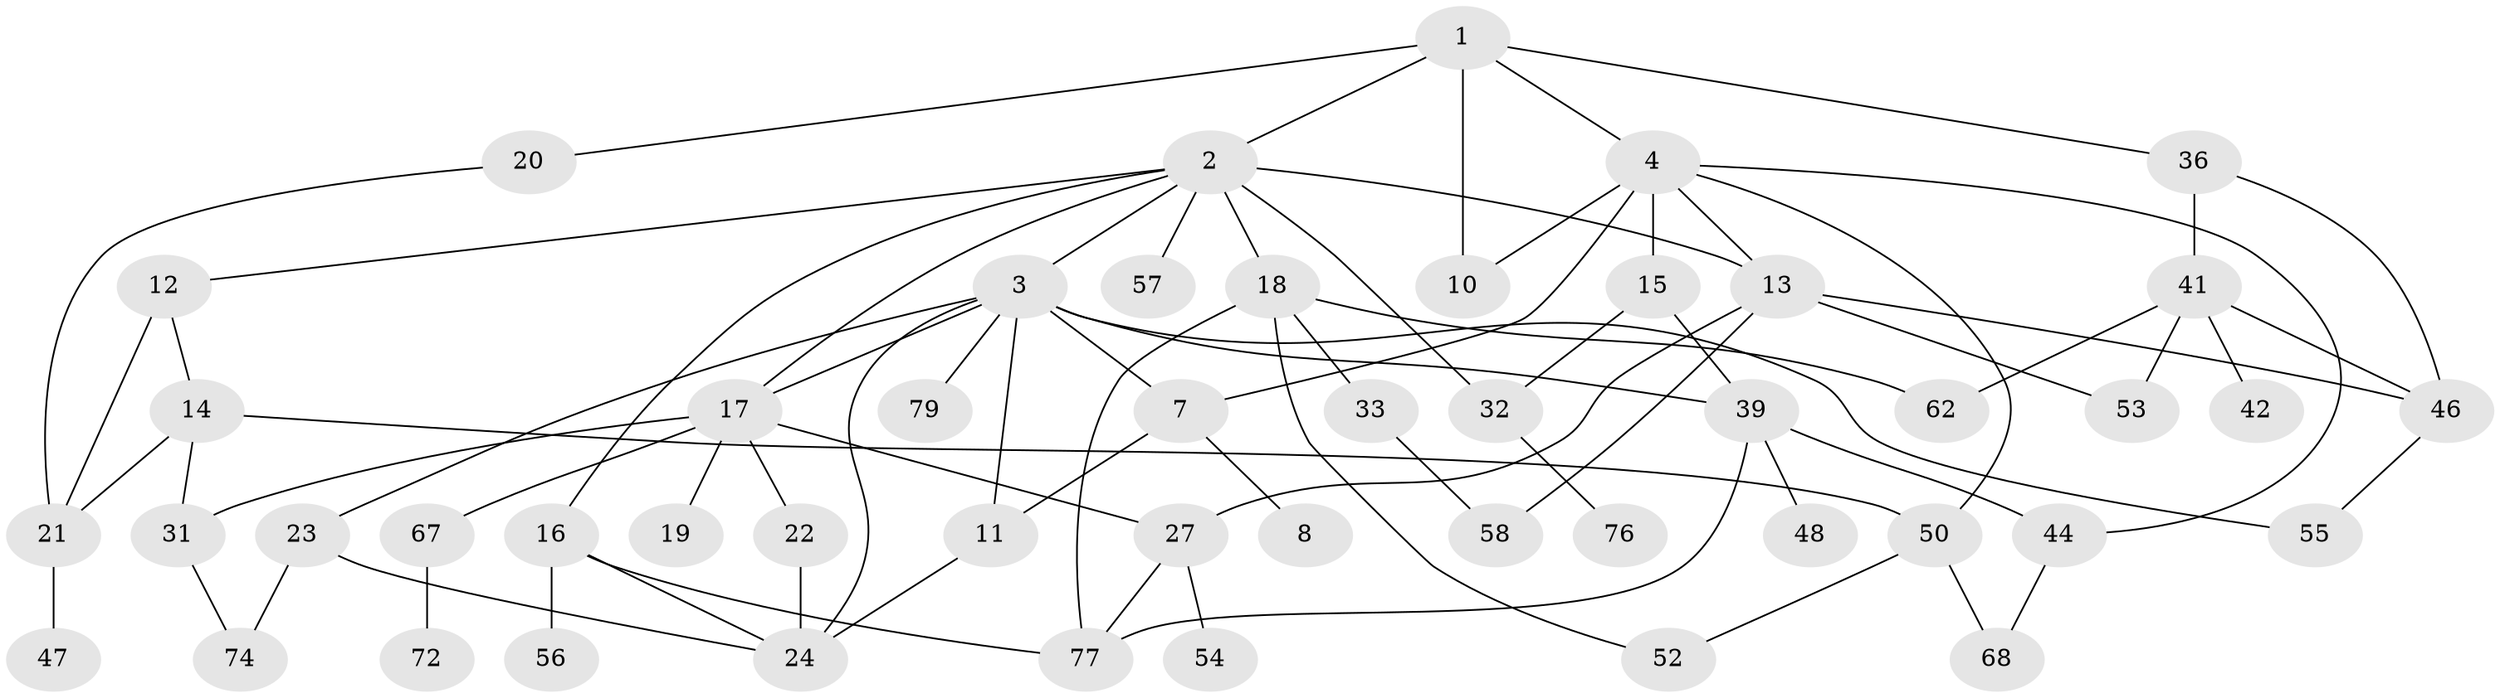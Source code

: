 // Generated by graph-tools (version 1.1) at 2025/51/02/27/25 19:51:36]
// undirected, 49 vertices, 77 edges
graph export_dot {
graph [start="1"]
  node [color=gray90,style=filled];
  1 [super="+6"];
  2 [super="+5"];
  3 [super="+28"];
  4 [super="+9"];
  7;
  8 [super="+69"];
  10 [super="+65"];
  11 [super="+63"];
  12 [super="+35"];
  13 [super="+71"];
  14 [super="+38"];
  15 [super="+60"];
  16 [super="+59"];
  17 [super="+29"];
  18 [super="+25"];
  19;
  20 [super="+37"];
  21 [super="+26"];
  22 [super="+61"];
  23;
  24 [super="+30"];
  27 [super="+34"];
  31 [super="+66"];
  32 [super="+40"];
  33 [super="+43"];
  36 [super="+51"];
  39 [super="+45"];
  41 [super="+49"];
  42;
  44 [super="+73"];
  46;
  47;
  48;
  50 [super="+64"];
  52;
  53;
  54;
  55;
  56;
  57;
  58;
  62 [super="+70"];
  67;
  68 [super="+75"];
  72;
  74;
  76;
  77 [super="+78"];
  79;
  1 -- 2;
  1 -- 4;
  1 -- 10;
  1 -- 20;
  1 -- 36;
  2 -- 3;
  2 -- 13 [weight=2];
  2 -- 16;
  2 -- 17;
  2 -- 18;
  2 -- 32;
  2 -- 57;
  2 -- 12;
  3 -- 7;
  3 -- 23;
  3 -- 39;
  3 -- 55;
  3 -- 17;
  3 -- 79;
  3 -- 11;
  3 -- 24;
  4 -- 15;
  4 -- 44;
  4 -- 7;
  4 -- 10;
  4 -- 13;
  4 -- 50;
  7 -- 8;
  7 -- 11;
  11 -- 24;
  12 -- 14;
  12 -- 21 [weight=2];
  13 -- 58;
  13 -- 53;
  13 -- 46;
  13 -- 27;
  14 -- 50;
  14 -- 21;
  14 -- 31;
  15 -- 39;
  15 -- 32;
  16 -- 56;
  16 -- 77;
  16 -- 24;
  17 -- 19;
  17 -- 22;
  17 -- 27 [weight=2];
  17 -- 67;
  17 -- 31;
  18 -- 33;
  18 -- 52;
  18 -- 77;
  18 -- 62;
  20 -- 21;
  21 -- 47;
  22 -- 24;
  23 -- 74;
  23 -- 24;
  27 -- 54;
  27 -- 77;
  31 -- 74;
  32 -- 76;
  33 -- 58;
  36 -- 41;
  36 -- 46;
  39 -- 44;
  39 -- 48;
  39 -- 77;
  41 -- 42;
  41 -- 46;
  41 -- 62;
  41 -- 53;
  44 -- 68;
  46 -- 55;
  50 -- 52;
  50 -- 68;
  67 -- 72;
}
